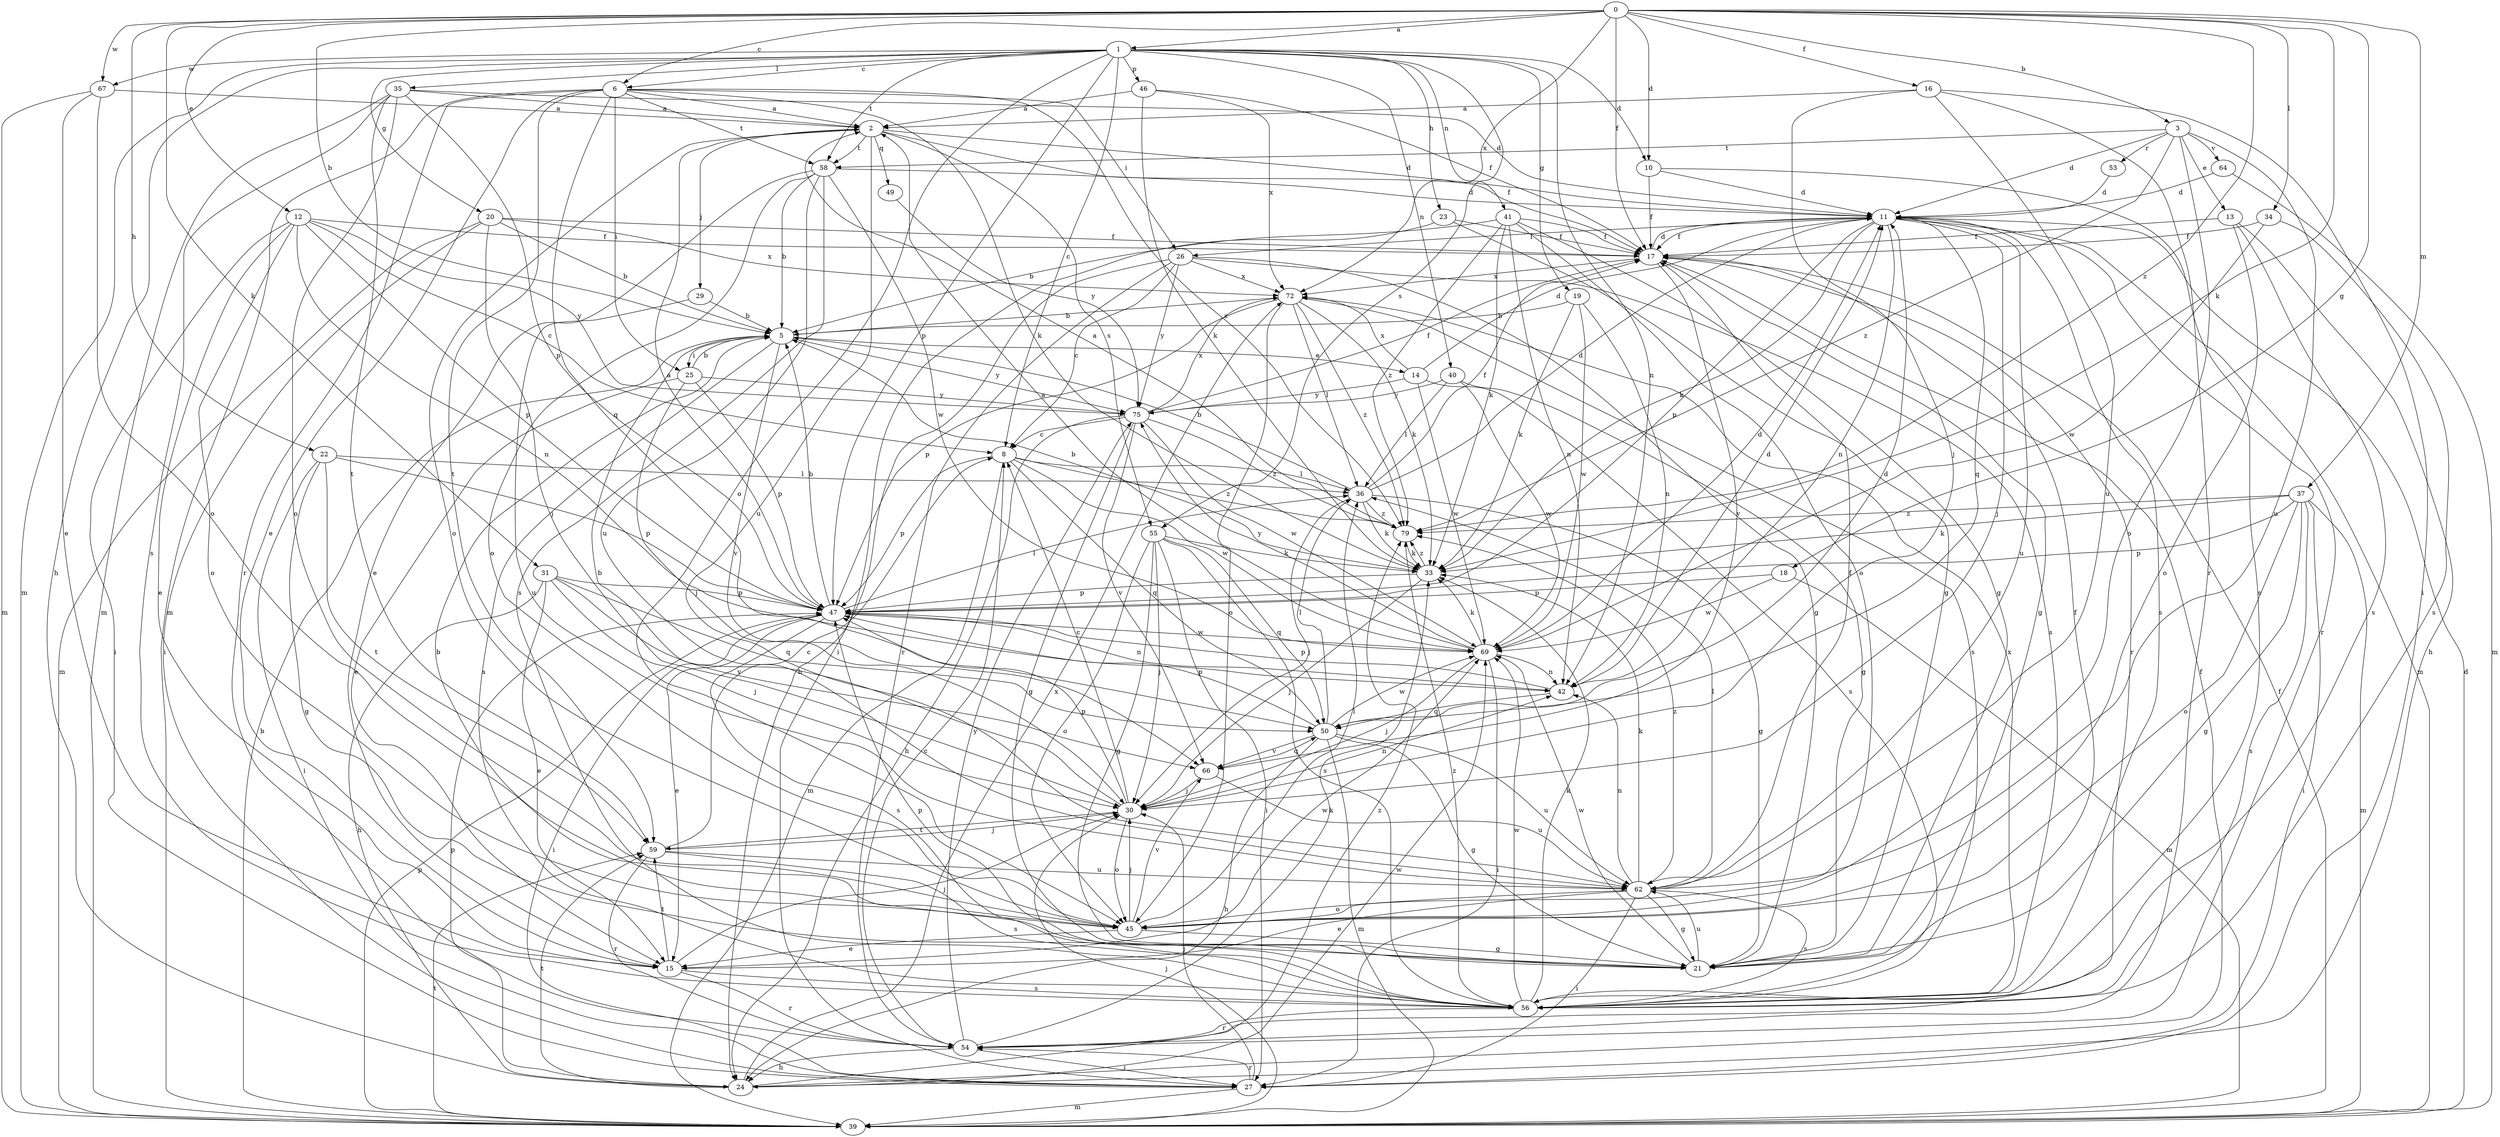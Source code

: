 strict digraph  {
0;
1;
2;
3;
5;
6;
8;
10;
11;
12;
13;
14;
15;
16;
17;
18;
19;
20;
21;
22;
23;
24;
25;
26;
27;
29;
30;
31;
33;
34;
35;
36;
37;
39;
40;
41;
42;
45;
46;
47;
49;
50;
53;
54;
55;
56;
58;
59;
62;
64;
66;
67;
69;
72;
75;
79;
0 -> 1  [label=a];
0 -> 3  [label=b];
0 -> 5  [label=b];
0 -> 6  [label=c];
0 -> 10  [label=d];
0 -> 12  [label=e];
0 -> 16  [label=f];
0 -> 17  [label=f];
0 -> 18  [label=g];
0 -> 22  [label=h];
0 -> 31  [label=k];
0 -> 33  [label=k];
0 -> 34  [label=l];
0 -> 37  [label=m];
0 -> 67  [label=w];
0 -> 72  [label=x];
0 -> 79  [label=z];
1 -> 6  [label=c];
1 -> 8  [label=c];
1 -> 10  [label=d];
1 -> 19  [label=g];
1 -> 20  [label=g];
1 -> 23  [label=h];
1 -> 24  [label=h];
1 -> 35  [label=l];
1 -> 39  [label=m];
1 -> 40  [label=n];
1 -> 41  [label=n];
1 -> 42  [label=n];
1 -> 45  [label=o];
1 -> 46  [label=p];
1 -> 47  [label=p];
1 -> 55  [label=s];
1 -> 58  [label=t];
1 -> 67  [label=w];
2 -> 11  [label=d];
2 -> 17  [label=f];
2 -> 29  [label=j];
2 -> 45  [label=o];
2 -> 49  [label=q];
2 -> 55  [label=s];
2 -> 58  [label=t];
2 -> 62  [label=u];
3 -> 11  [label=d];
3 -> 13  [label=e];
3 -> 45  [label=o];
3 -> 53  [label=r];
3 -> 58  [label=t];
3 -> 62  [label=u];
3 -> 64  [label=v];
3 -> 79  [label=z];
5 -> 14  [label=e];
5 -> 25  [label=i];
5 -> 56  [label=s];
5 -> 66  [label=v];
5 -> 75  [label=y];
6 -> 2  [label=a];
6 -> 15  [label=e];
6 -> 25  [label=i];
6 -> 26  [label=i];
6 -> 33  [label=k];
6 -> 39  [label=m];
6 -> 50  [label=q];
6 -> 54  [label=r];
6 -> 58  [label=t];
6 -> 59  [label=t];
6 -> 79  [label=z];
8 -> 36  [label=l];
8 -> 39  [label=m];
8 -> 47  [label=p];
8 -> 50  [label=q];
8 -> 69  [label=w];
8 -> 79  [label=z];
10 -> 11  [label=d];
10 -> 17  [label=f];
10 -> 56  [label=s];
11 -> 17  [label=f];
11 -> 26  [label=i];
11 -> 30  [label=j];
11 -> 33  [label=k];
11 -> 39  [label=m];
11 -> 42  [label=n];
11 -> 47  [label=p];
11 -> 50  [label=q];
11 -> 54  [label=r];
11 -> 56  [label=s];
11 -> 62  [label=u];
12 -> 8  [label=c];
12 -> 15  [label=e];
12 -> 17  [label=f];
12 -> 27  [label=i];
12 -> 42  [label=n];
12 -> 45  [label=o];
12 -> 47  [label=p];
12 -> 75  [label=y];
13 -> 17  [label=f];
13 -> 24  [label=h];
13 -> 45  [label=o];
13 -> 56  [label=s];
14 -> 11  [label=d];
14 -> 56  [label=s];
14 -> 69  [label=w];
14 -> 72  [label=x];
14 -> 75  [label=y];
15 -> 30  [label=j];
15 -> 54  [label=r];
15 -> 56  [label=s];
15 -> 59  [label=t];
15 -> 69  [label=w];
16 -> 2  [label=a];
16 -> 27  [label=i];
16 -> 30  [label=j];
16 -> 54  [label=r];
16 -> 62  [label=u];
17 -> 11  [label=d];
17 -> 21  [label=g];
17 -> 54  [label=r];
17 -> 66  [label=v];
17 -> 72  [label=x];
18 -> 39  [label=m];
18 -> 47  [label=p];
18 -> 69  [label=w];
19 -> 5  [label=b];
19 -> 33  [label=k];
19 -> 42  [label=n];
19 -> 69  [label=w];
20 -> 5  [label=b];
20 -> 17  [label=f];
20 -> 27  [label=i];
20 -> 30  [label=j];
20 -> 39  [label=m];
20 -> 72  [label=x];
21 -> 5  [label=b];
21 -> 17  [label=f];
21 -> 62  [label=u];
21 -> 69  [label=w];
22 -> 21  [label=g];
22 -> 27  [label=i];
22 -> 36  [label=l];
22 -> 47  [label=p];
22 -> 59  [label=t];
23 -> 17  [label=f];
23 -> 21  [label=g];
23 -> 27  [label=i];
24 -> 17  [label=f];
24 -> 47  [label=p];
24 -> 59  [label=t];
24 -> 69  [label=w];
24 -> 72  [label=x];
24 -> 79  [label=z];
25 -> 5  [label=b];
25 -> 15  [label=e];
25 -> 30  [label=j];
25 -> 47  [label=p];
25 -> 75  [label=y];
26 -> 8  [label=c];
26 -> 21  [label=g];
26 -> 24  [label=h];
26 -> 54  [label=r];
26 -> 56  [label=s];
26 -> 72  [label=x];
26 -> 75  [label=y];
27 -> 30  [label=j];
27 -> 39  [label=m];
27 -> 54  [label=r];
29 -> 5  [label=b];
29 -> 62  [label=u];
30 -> 5  [label=b];
30 -> 8  [label=c];
30 -> 42  [label=n];
30 -> 45  [label=o];
30 -> 47  [label=p];
30 -> 59  [label=t];
31 -> 15  [label=e];
31 -> 24  [label=h];
31 -> 30  [label=j];
31 -> 47  [label=p];
31 -> 50  [label=q];
31 -> 66  [label=v];
33 -> 5  [label=b];
33 -> 30  [label=j];
33 -> 47  [label=p];
33 -> 79  [label=z];
34 -> 17  [label=f];
34 -> 56  [label=s];
34 -> 69  [label=w];
35 -> 2  [label=a];
35 -> 11  [label=d];
35 -> 39  [label=m];
35 -> 45  [label=o];
35 -> 47  [label=p];
35 -> 56  [label=s];
35 -> 59  [label=t];
36 -> 5  [label=b];
36 -> 11  [label=d];
36 -> 17  [label=f];
36 -> 21  [label=g];
36 -> 30  [label=j];
36 -> 33  [label=k];
36 -> 79  [label=z];
37 -> 21  [label=g];
37 -> 27  [label=i];
37 -> 33  [label=k];
37 -> 39  [label=m];
37 -> 45  [label=o];
37 -> 47  [label=p];
37 -> 56  [label=s];
37 -> 79  [label=z];
39 -> 5  [label=b];
39 -> 11  [label=d];
39 -> 17  [label=f];
39 -> 30  [label=j];
39 -> 47  [label=p];
39 -> 59  [label=t];
40 -> 21  [label=g];
40 -> 36  [label=l];
40 -> 69  [label=w];
40 -> 75  [label=y];
41 -> 5  [label=b];
41 -> 17  [label=f];
41 -> 21  [label=g];
41 -> 33  [label=k];
41 -> 42  [label=n];
41 -> 45  [label=o];
41 -> 79  [label=z];
42 -> 11  [label=d];
42 -> 47  [label=p];
42 -> 50  [label=q];
45 -> 15  [label=e];
45 -> 21  [label=g];
45 -> 30  [label=j];
45 -> 36  [label=l];
45 -> 66  [label=v];
46 -> 2  [label=a];
46 -> 17  [label=f];
46 -> 33  [label=k];
46 -> 72  [label=x];
47 -> 2  [label=a];
47 -> 5  [label=b];
47 -> 15  [label=e];
47 -> 27  [label=i];
47 -> 36  [label=l];
47 -> 42  [label=n];
47 -> 56  [label=s];
47 -> 69  [label=w];
49 -> 75  [label=y];
50 -> 11  [label=d];
50 -> 21  [label=g];
50 -> 24  [label=h];
50 -> 36  [label=l];
50 -> 39  [label=m];
50 -> 47  [label=p];
50 -> 62  [label=u];
50 -> 66  [label=v];
50 -> 69  [label=w];
53 -> 11  [label=d];
54 -> 8  [label=c];
54 -> 24  [label=h];
54 -> 27  [label=i];
54 -> 33  [label=k];
54 -> 75  [label=y];
55 -> 21  [label=g];
55 -> 27  [label=i];
55 -> 30  [label=j];
55 -> 33  [label=k];
55 -> 45  [label=o];
55 -> 50  [label=q];
55 -> 56  [label=s];
56 -> 33  [label=k];
56 -> 47  [label=p];
56 -> 54  [label=r];
56 -> 69  [label=w];
56 -> 72  [label=x];
56 -> 79  [label=z];
58 -> 5  [label=b];
58 -> 11  [label=d];
58 -> 15  [label=e];
58 -> 45  [label=o];
58 -> 56  [label=s];
58 -> 62  [label=u];
58 -> 69  [label=w];
59 -> 8  [label=c];
59 -> 30  [label=j];
59 -> 54  [label=r];
59 -> 56  [label=s];
59 -> 62  [label=u];
62 -> 15  [label=e];
62 -> 17  [label=f];
62 -> 21  [label=g];
62 -> 27  [label=i];
62 -> 33  [label=k];
62 -> 36  [label=l];
62 -> 42  [label=n];
62 -> 45  [label=o];
62 -> 56  [label=s];
62 -> 79  [label=z];
64 -> 11  [label=d];
64 -> 39  [label=m];
66 -> 30  [label=j];
66 -> 50  [label=q];
66 -> 62  [label=u];
67 -> 2  [label=a];
67 -> 15  [label=e];
67 -> 39  [label=m];
67 -> 45  [label=o];
69 -> 2  [label=a];
69 -> 11  [label=d];
69 -> 27  [label=i];
69 -> 30  [label=j];
69 -> 33  [label=k];
69 -> 42  [label=n];
69 -> 75  [label=y];
72 -> 5  [label=b];
72 -> 33  [label=k];
72 -> 36  [label=l];
72 -> 45  [label=o];
72 -> 47  [label=p];
72 -> 56  [label=s];
72 -> 79  [label=z];
75 -> 8  [label=c];
75 -> 17  [label=f];
75 -> 21  [label=g];
75 -> 24  [label=h];
75 -> 66  [label=v];
75 -> 69  [label=w];
75 -> 72  [label=x];
75 -> 79  [label=z];
79 -> 2  [label=a];
79 -> 33  [label=k];
}
